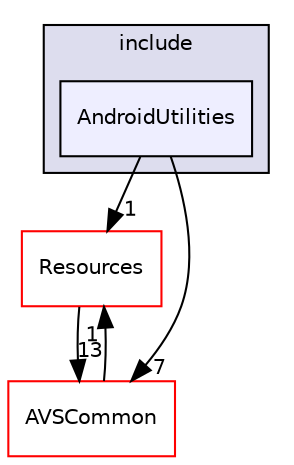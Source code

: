 digraph "/workplace/avs-device-sdk/ApplicationUtilities/AndroidUtilities/include/AndroidUtilities" {
  compound=true
  node [ fontsize="10", fontname="Helvetica"];
  edge [ labelfontsize="10", labelfontname="Helvetica"];
  subgraph clusterdir_2ef52002849e5065fc0e1bb38b143549 {
    graph [ bgcolor="#ddddee", pencolor="black", label="include" fontname="Helvetica", fontsize="10", URL="dir_2ef52002849e5065fc0e1bb38b143549.html"]
  dir_691ac723b59835d8cc7304ebace6d7e5 [shape=box, label="AndroidUtilities", style="filled", fillcolor="#eeeeff", pencolor="black", URL="dir_691ac723b59835d8cc7304ebace6d7e5.html"];
  }
  dir_64fbf9e5512ec11acc25e4f2d433d2a3 [shape=box label="Resources" fillcolor="white" style="filled" color="red" URL="dir_64fbf9e5512ec11acc25e4f2d433d2a3.html"];
  dir_13e65effb2bde530b17b3d5eefcd0266 [shape=box label="AVSCommon" fillcolor="white" style="filled" color="red" URL="dir_13e65effb2bde530b17b3d5eefcd0266.html"];
  dir_64fbf9e5512ec11acc25e4f2d433d2a3->dir_13e65effb2bde530b17b3d5eefcd0266 [headlabel="13", labeldistance=1.5 headhref="dir_000111_000017.html"];
  dir_13e65effb2bde530b17b3d5eefcd0266->dir_64fbf9e5512ec11acc25e4f2d433d2a3 [headlabel="1", labeldistance=1.5 headhref="dir_000017_000111.html"];
  dir_691ac723b59835d8cc7304ebace6d7e5->dir_64fbf9e5512ec11acc25e4f2d433d2a3 [headlabel="1", labeldistance=1.5 headhref="dir_000100_000111.html"];
  dir_691ac723b59835d8cc7304ebace6d7e5->dir_13e65effb2bde530b17b3d5eefcd0266 [headlabel="7", labeldistance=1.5 headhref="dir_000100_000017.html"];
}
